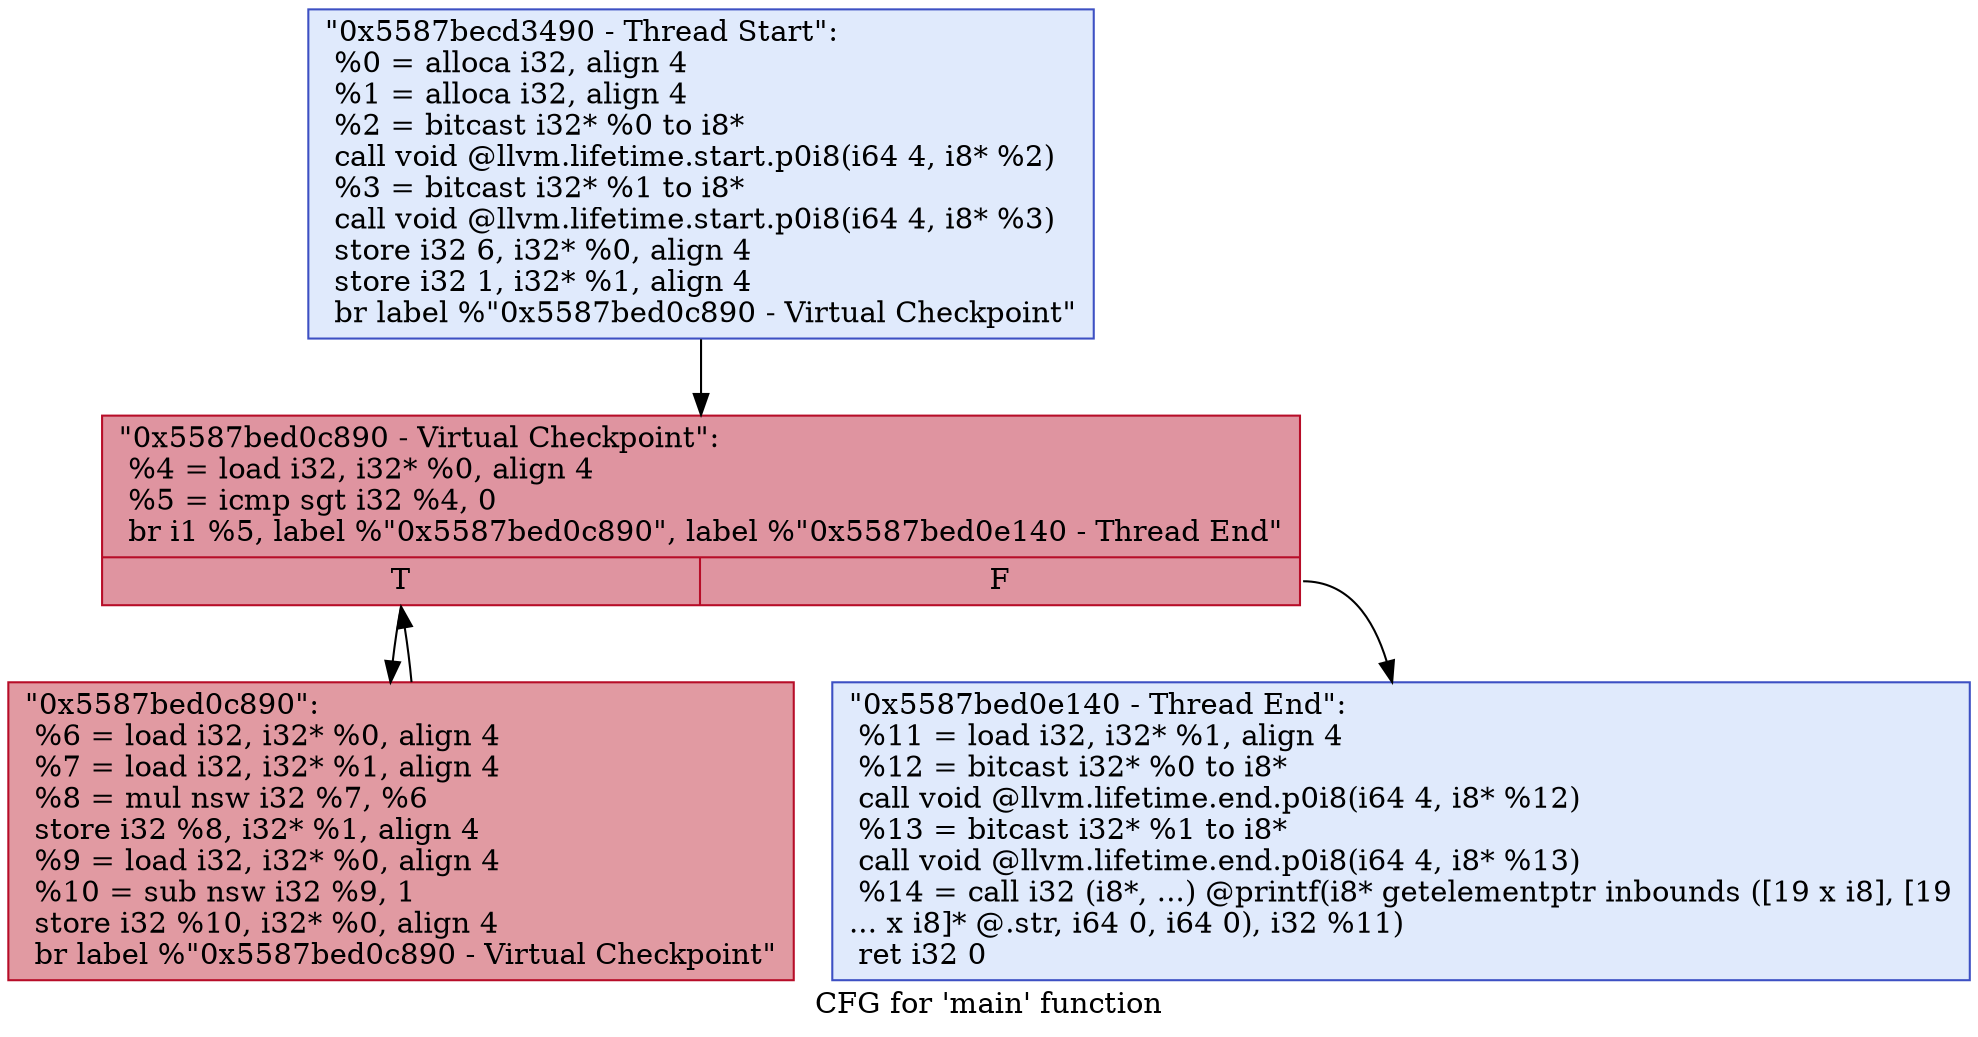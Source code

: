 digraph "CFG for 'main' function" {
	label="CFG for 'main' function";

	Node0x5587becd3490 [shape=record,color="#3d50c3ff", style=filled, fillcolor="#b9d0f970",label="{\"0x5587becd3490 - Thread Start\":\l  %0 = alloca i32, align 4\l  %1 = alloca i32, align 4\l  %2 = bitcast i32* %0 to i8*\l  call void @llvm.lifetime.start.p0i8(i64 4, i8* %2)\l  %3 = bitcast i32* %1 to i8*\l  call void @llvm.lifetime.start.p0i8(i64 4, i8* %3)\l  store i32 6, i32* %0, align 4\l  store i32 1, i32* %1, align 4\l  br label %\"0x5587bed0c890 - Virtual Checkpoint\"\l}"];
	Node0x5587becd3490 -> Node0x5587bed0c610;
	Node0x5587bed0c610 [shape=record,color="#b70d28ff", style=filled, fillcolor="#b70d2870",label="{\"0x5587bed0c890 - Virtual Checkpoint\":            \l  %4 = load i32, i32* %0, align 4\l  %5 = icmp sgt i32 %4, 0\l  br i1 %5, label %\"0x5587bed0c890\", label %\"0x5587bed0e140 - Thread End\"\l|{<s0>T|<s1>F}}"];
	Node0x5587bed0c610:s0 -> Node0x5587bed0c890;
	Node0x5587bed0c610:s1 -> Node0x5587bed0e140;
	Node0x5587bed0c890 [shape=record,color="#b70d28ff", style=filled, fillcolor="#bb1b2c70",label="{\"0x5587bed0c890\":                                 \l  %6 = load i32, i32* %0, align 4\l  %7 = load i32, i32* %1, align 4\l  %8 = mul nsw i32 %7, %6\l  store i32 %8, i32* %1, align 4\l  %9 = load i32, i32* %0, align 4\l  %10 = sub nsw i32 %9, 1\l  store i32 %10, i32* %0, align 4\l  br label %\"0x5587bed0c890 - Virtual Checkpoint\"\l}"];
	Node0x5587bed0c890 -> Node0x5587bed0c610;
	Node0x5587bed0e140 [shape=record,color="#3d50c3ff", style=filled, fillcolor="#b9d0f970",label="{\"0x5587bed0e140 - Thread End\":                    \l  %11 = load i32, i32* %1, align 4\l  %12 = bitcast i32* %0 to i8*\l  call void @llvm.lifetime.end.p0i8(i64 4, i8* %12)\l  %13 = bitcast i32* %1 to i8*\l  call void @llvm.lifetime.end.p0i8(i64 4, i8* %13)\l  %14 = call i32 (i8*, ...) @printf(i8* getelementptr inbounds ([19 x i8], [19\l... x i8]* @.str, i64 0, i64 0), i32 %11)\l  ret i32 0\l}"];
}
